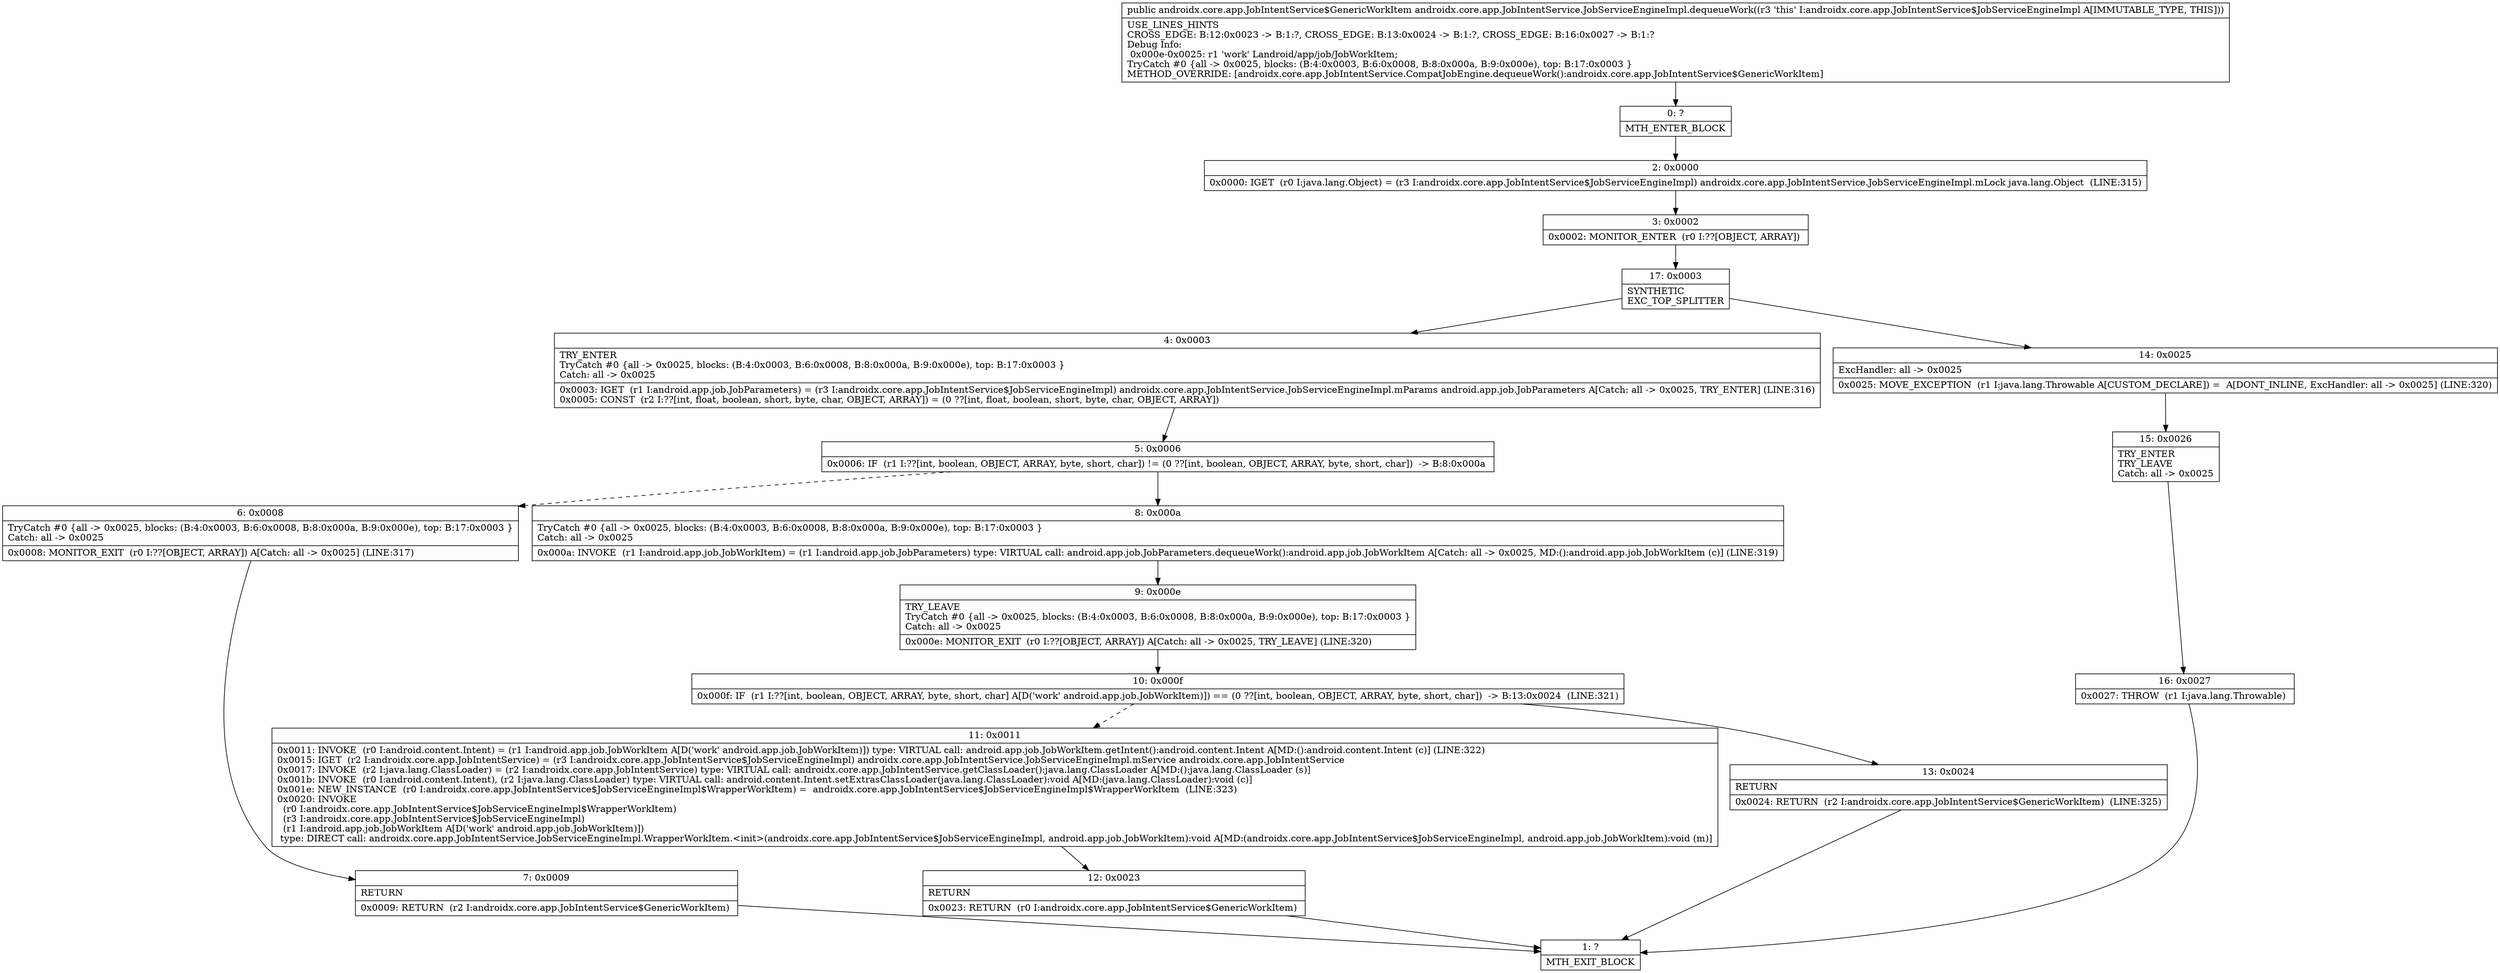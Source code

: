 digraph "CFG forandroidx.core.app.JobIntentService.JobServiceEngineImpl.dequeueWork()Landroidx\/core\/app\/JobIntentService$GenericWorkItem;" {
Node_0 [shape=record,label="{0\:\ ?|MTH_ENTER_BLOCK\l}"];
Node_2 [shape=record,label="{2\:\ 0x0000|0x0000: IGET  (r0 I:java.lang.Object) = (r3 I:androidx.core.app.JobIntentService$JobServiceEngineImpl) androidx.core.app.JobIntentService.JobServiceEngineImpl.mLock java.lang.Object  (LINE:315)\l}"];
Node_3 [shape=record,label="{3\:\ 0x0002|0x0002: MONITOR_ENTER  (r0 I:??[OBJECT, ARRAY]) \l}"];
Node_17 [shape=record,label="{17\:\ 0x0003|SYNTHETIC\lEXC_TOP_SPLITTER\l}"];
Node_4 [shape=record,label="{4\:\ 0x0003|TRY_ENTER\lTryCatch #0 \{all \-\> 0x0025, blocks: (B:4:0x0003, B:6:0x0008, B:8:0x000a, B:9:0x000e), top: B:17:0x0003 \}\lCatch: all \-\> 0x0025\l|0x0003: IGET  (r1 I:android.app.job.JobParameters) = (r3 I:androidx.core.app.JobIntentService$JobServiceEngineImpl) androidx.core.app.JobIntentService.JobServiceEngineImpl.mParams android.app.job.JobParameters A[Catch: all \-\> 0x0025, TRY_ENTER] (LINE:316)\l0x0005: CONST  (r2 I:??[int, float, boolean, short, byte, char, OBJECT, ARRAY]) = (0 ??[int, float, boolean, short, byte, char, OBJECT, ARRAY]) \l}"];
Node_5 [shape=record,label="{5\:\ 0x0006|0x0006: IF  (r1 I:??[int, boolean, OBJECT, ARRAY, byte, short, char]) != (0 ??[int, boolean, OBJECT, ARRAY, byte, short, char])  \-\> B:8:0x000a \l}"];
Node_6 [shape=record,label="{6\:\ 0x0008|TryCatch #0 \{all \-\> 0x0025, blocks: (B:4:0x0003, B:6:0x0008, B:8:0x000a, B:9:0x000e), top: B:17:0x0003 \}\lCatch: all \-\> 0x0025\l|0x0008: MONITOR_EXIT  (r0 I:??[OBJECT, ARRAY]) A[Catch: all \-\> 0x0025] (LINE:317)\l}"];
Node_7 [shape=record,label="{7\:\ 0x0009|RETURN\l|0x0009: RETURN  (r2 I:androidx.core.app.JobIntentService$GenericWorkItem) \l}"];
Node_1 [shape=record,label="{1\:\ ?|MTH_EXIT_BLOCK\l}"];
Node_8 [shape=record,label="{8\:\ 0x000a|TryCatch #0 \{all \-\> 0x0025, blocks: (B:4:0x0003, B:6:0x0008, B:8:0x000a, B:9:0x000e), top: B:17:0x0003 \}\lCatch: all \-\> 0x0025\l|0x000a: INVOKE  (r1 I:android.app.job.JobWorkItem) = (r1 I:android.app.job.JobParameters) type: VIRTUAL call: android.app.job.JobParameters.dequeueWork():android.app.job.JobWorkItem A[Catch: all \-\> 0x0025, MD:():android.app.job.JobWorkItem (c)] (LINE:319)\l}"];
Node_9 [shape=record,label="{9\:\ 0x000e|TRY_LEAVE\lTryCatch #0 \{all \-\> 0x0025, blocks: (B:4:0x0003, B:6:0x0008, B:8:0x000a, B:9:0x000e), top: B:17:0x0003 \}\lCatch: all \-\> 0x0025\l|0x000e: MONITOR_EXIT  (r0 I:??[OBJECT, ARRAY]) A[Catch: all \-\> 0x0025, TRY_LEAVE] (LINE:320)\l}"];
Node_10 [shape=record,label="{10\:\ 0x000f|0x000f: IF  (r1 I:??[int, boolean, OBJECT, ARRAY, byte, short, char] A[D('work' android.app.job.JobWorkItem)]) == (0 ??[int, boolean, OBJECT, ARRAY, byte, short, char])  \-\> B:13:0x0024  (LINE:321)\l}"];
Node_11 [shape=record,label="{11\:\ 0x0011|0x0011: INVOKE  (r0 I:android.content.Intent) = (r1 I:android.app.job.JobWorkItem A[D('work' android.app.job.JobWorkItem)]) type: VIRTUAL call: android.app.job.JobWorkItem.getIntent():android.content.Intent A[MD:():android.content.Intent (c)] (LINE:322)\l0x0015: IGET  (r2 I:androidx.core.app.JobIntentService) = (r3 I:androidx.core.app.JobIntentService$JobServiceEngineImpl) androidx.core.app.JobIntentService.JobServiceEngineImpl.mService androidx.core.app.JobIntentService \l0x0017: INVOKE  (r2 I:java.lang.ClassLoader) = (r2 I:androidx.core.app.JobIntentService) type: VIRTUAL call: androidx.core.app.JobIntentService.getClassLoader():java.lang.ClassLoader A[MD:():java.lang.ClassLoader (s)]\l0x001b: INVOKE  (r0 I:android.content.Intent), (r2 I:java.lang.ClassLoader) type: VIRTUAL call: android.content.Intent.setExtrasClassLoader(java.lang.ClassLoader):void A[MD:(java.lang.ClassLoader):void (c)]\l0x001e: NEW_INSTANCE  (r0 I:androidx.core.app.JobIntentService$JobServiceEngineImpl$WrapperWorkItem) =  androidx.core.app.JobIntentService$JobServiceEngineImpl$WrapperWorkItem  (LINE:323)\l0x0020: INVOKE  \l  (r0 I:androidx.core.app.JobIntentService$JobServiceEngineImpl$WrapperWorkItem)\l  (r3 I:androidx.core.app.JobIntentService$JobServiceEngineImpl)\l  (r1 I:android.app.job.JobWorkItem A[D('work' android.app.job.JobWorkItem)])\l type: DIRECT call: androidx.core.app.JobIntentService.JobServiceEngineImpl.WrapperWorkItem.\<init\>(androidx.core.app.JobIntentService$JobServiceEngineImpl, android.app.job.JobWorkItem):void A[MD:(androidx.core.app.JobIntentService$JobServiceEngineImpl, android.app.job.JobWorkItem):void (m)]\l}"];
Node_12 [shape=record,label="{12\:\ 0x0023|RETURN\l|0x0023: RETURN  (r0 I:androidx.core.app.JobIntentService$GenericWorkItem) \l}"];
Node_13 [shape=record,label="{13\:\ 0x0024|RETURN\l|0x0024: RETURN  (r2 I:androidx.core.app.JobIntentService$GenericWorkItem)  (LINE:325)\l}"];
Node_14 [shape=record,label="{14\:\ 0x0025|ExcHandler: all \-\> 0x0025\l|0x0025: MOVE_EXCEPTION  (r1 I:java.lang.Throwable A[CUSTOM_DECLARE]) =  A[DONT_INLINE, ExcHandler: all \-\> 0x0025] (LINE:320)\l}"];
Node_15 [shape=record,label="{15\:\ 0x0026|TRY_ENTER\lTRY_LEAVE\lCatch: all \-\> 0x0025\l}"];
Node_16 [shape=record,label="{16\:\ 0x0027|0x0027: THROW  (r1 I:java.lang.Throwable) \l}"];
MethodNode[shape=record,label="{public androidx.core.app.JobIntentService$GenericWorkItem androidx.core.app.JobIntentService.JobServiceEngineImpl.dequeueWork((r3 'this' I:androidx.core.app.JobIntentService$JobServiceEngineImpl A[IMMUTABLE_TYPE, THIS]))  | USE_LINES_HINTS\lCROSS_EDGE: B:12:0x0023 \-\> B:1:?, CROSS_EDGE: B:13:0x0024 \-\> B:1:?, CROSS_EDGE: B:16:0x0027 \-\> B:1:?\lDebug Info:\l  0x000e\-0x0025: r1 'work' Landroid\/app\/job\/JobWorkItem;\lTryCatch #0 \{all \-\> 0x0025, blocks: (B:4:0x0003, B:6:0x0008, B:8:0x000a, B:9:0x000e), top: B:17:0x0003 \}\lMETHOD_OVERRIDE: [androidx.core.app.JobIntentService.CompatJobEngine.dequeueWork():androidx.core.app.JobIntentService$GenericWorkItem]\l}"];
MethodNode -> Node_0;Node_0 -> Node_2;
Node_2 -> Node_3;
Node_3 -> Node_17;
Node_17 -> Node_4;
Node_17 -> Node_14;
Node_4 -> Node_5;
Node_5 -> Node_6[style=dashed];
Node_5 -> Node_8;
Node_6 -> Node_7;
Node_7 -> Node_1;
Node_8 -> Node_9;
Node_9 -> Node_10;
Node_10 -> Node_11[style=dashed];
Node_10 -> Node_13;
Node_11 -> Node_12;
Node_12 -> Node_1;
Node_13 -> Node_1;
Node_14 -> Node_15;
Node_15 -> Node_16;
Node_16 -> Node_1;
}

